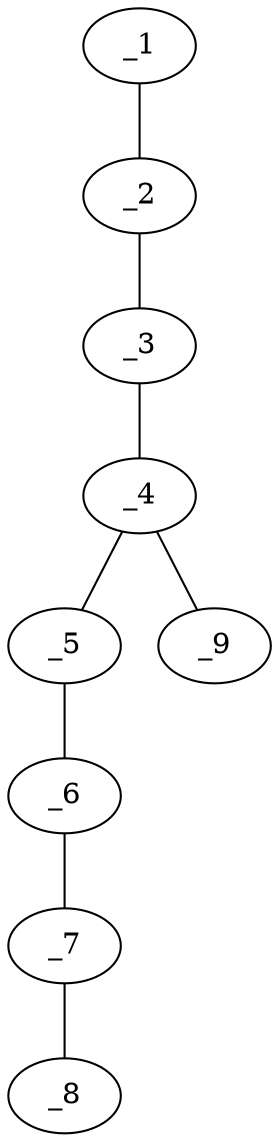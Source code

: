 graph molid643483 {
	_1	 [charge=0,
		chem=4,
		symbol="N  ",
		x=2,
		y="-0.25"];
	_2	 [charge=0,
		chem=1,
		symbol="C  ",
		x="2.866",
		y="0.25"];
	_1 -- _2	 [valence=3];
	_3	 [charge=0,
		chem=4,
		symbol="N  ",
		x="3.7321",
		y="0.75"];
	_2 -- _3	 [valence=1];
	_4	 [charge=0,
		chem=1,
		symbol="C  ",
		x="4.5981",
		y="0.25"];
	_3 -- _4	 [valence=1];
	_5	 [charge=0,
		chem=4,
		symbol="N  ",
		x="5.4641",
		y="0.75"];
	_4 -- _5	 [valence=1];
	_9	 [charge=0,
		chem=4,
		symbol="N  ",
		x="4.5981",
		y="-0.75"];
	_4 -- _9	 [valence=2];
	_6	 [charge=0,
		chem=1,
		symbol="C  ",
		x="6.3301",
		y="0.25"];
	_5 -- _6	 [valence=1];
	_7	 [charge=0,
		chem=1,
		symbol="C  ",
		x="7.1962",
		y="0.75"];
	_6 -- _7	 [valence=1];
	_8	 [charge=0,
		chem=2,
		symbol="O  ",
		x="8.0622",
		y="0.25"];
	_7 -- _8	 [valence=1];
}
